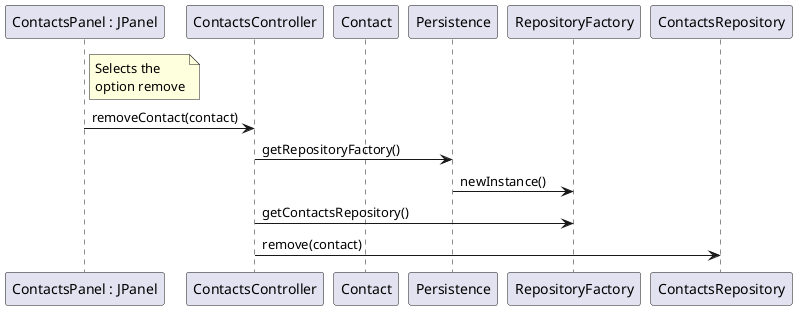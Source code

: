 @startuml doc-files/crm_01_01_removeContact.png
    participant "ContactsPanel : JPanel" as cp
    participant "ContactsController" as ctrl
    participant "Contact" as contact
    participant "Persistence" as pers
    participant "RepositoryFactory" as repFactory
    participant "ContactsRepository" as contactsRep



    note right of cp
        Selects the
        option remove
    end note



    cp -> ctrl : removeContact(contact)

    ctrl -> pers : getRepositoryFactory()
    pers -> repFactory : newInstance()
    ctrl -> repFactory : getContactsRepository()

    ctrl -> contactsRep : remove(contact)

@enduml